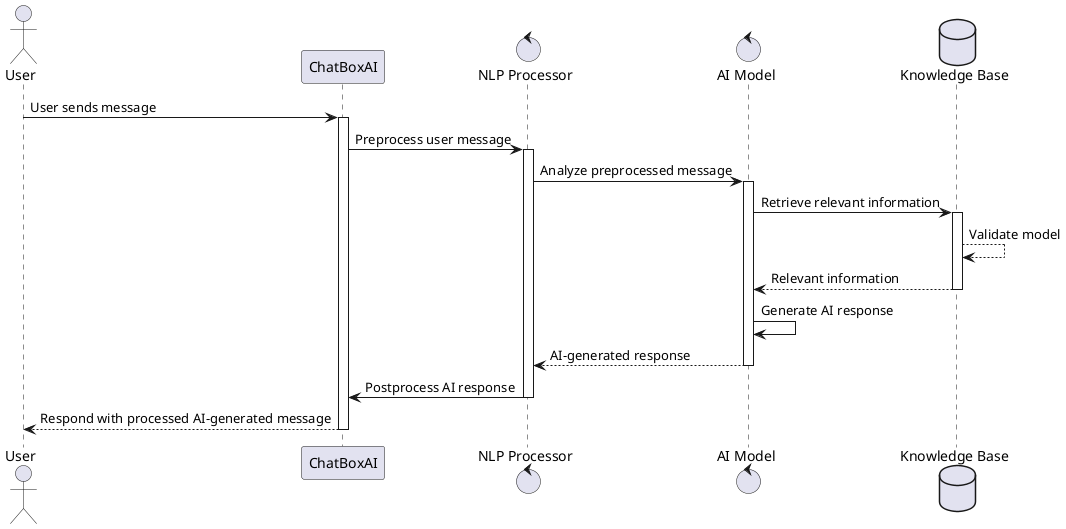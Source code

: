 @startuml
actor User as U
participant "ChatBoxAI" as ChatBoxAI
control "NLP Processor" as NLPProcessor
control "AI Model" as AIModel
database "Knowledge Base" as KnowledgeBase

U -> ChatBoxAI: User sends message
activate ChatBoxAI
ChatBoxAI -> NLPProcessor: Preprocess user message
activate NLPProcessor
NLPProcessor -> AIModel: Analyze preprocessed message
activate AIModel
AIModel -> KnowledgeBase: Retrieve relevant information
activate KnowledgeBase
KnowledgeBase --> KnowledgeBase: Validate model
KnowledgeBase --> AIModel: Relevant information
deactivate KnowledgeBase
AIModel -> AIModel: Generate AI response
AIModel --> NLPProcessor: AI-generated response
deactivate AIModel
NLPProcessor -> ChatBoxAI: Postprocess AI response
deactivate NLPProcessor
ChatBoxAI --> U: Respond with processed AI-generated message
deactivate ChatBoxAI
@enduml
